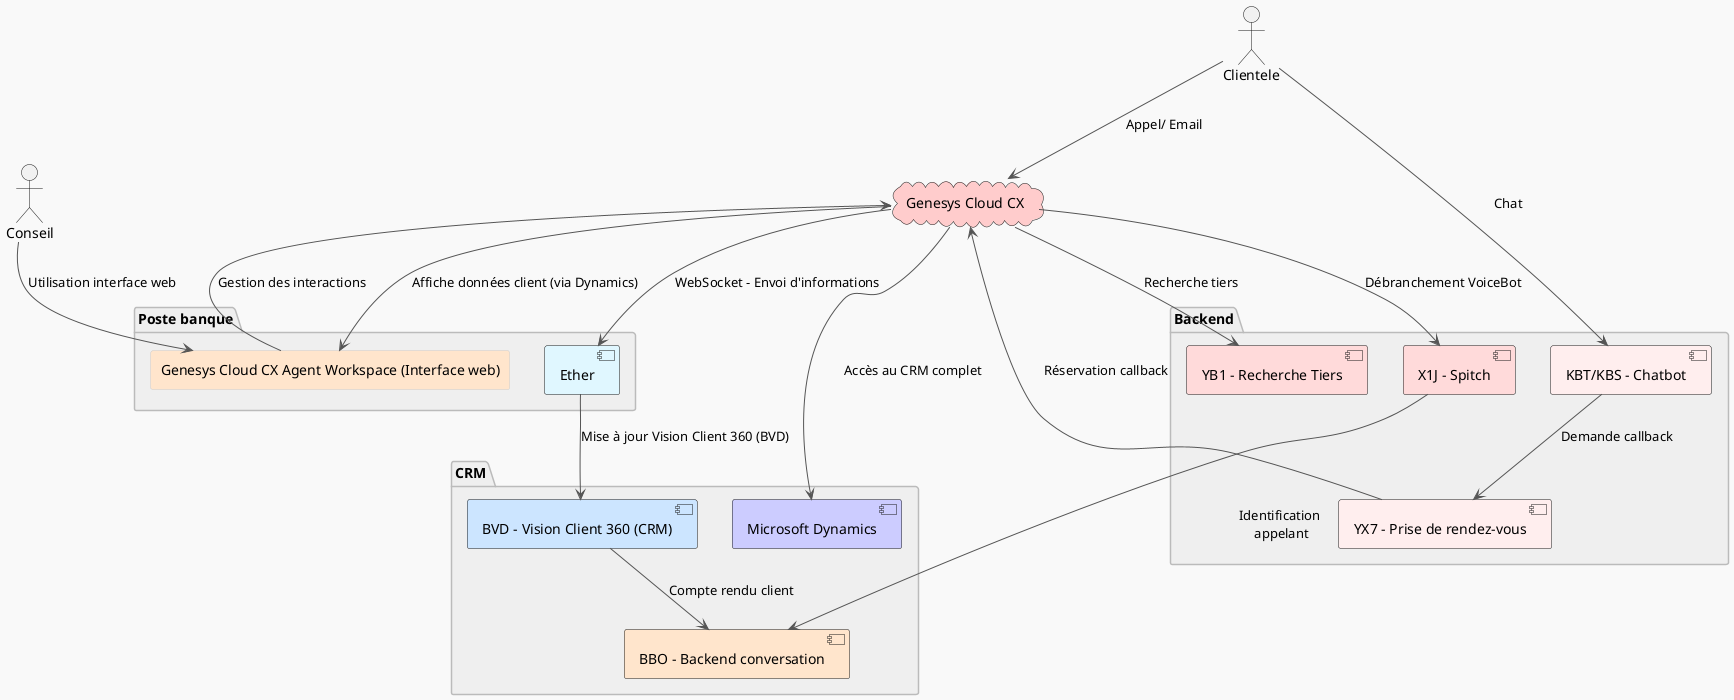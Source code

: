 @startuml
skinparam shadowing false
skinparam monochrome false
skinparam ArrowColor #555555
skinparam BackgroundColor #F9F9F9
skinparam FontName Arial
skinparam FontSize 15

skinparam rectangle {
  BackgroundColor #F7F7F7
  BorderColor #CCCCCC
}
skinparam package {
  BackgroundColor #EFEFEF
  BorderColor #BBBBBB
}

actor Clientele as clientele
actor Conseil as conseil

cloud "Genesys Cloud CX" as genesys #FFCCCC

package "Poste banque" {
  rectangle "Genesys Cloud CX Agent Workspace (Interface web)" as agent_workspace #FFE5CC
  component "Ether" as ether #E0F7FF
}

package "CRM" {
  component "BVD - Vision Client 360 (CRM)" as vision_client #CCE5FF
  component "Microsoft Dynamics" as dynamics #CCCCFF
  component "BBO - Backend conversation" as backend_conversation #FFE5CC
}

package "Backend" {
  component "KBT/KBS - Chatbot" as chatbot #FFEEEE
  component "YX7 - Prise de rendez-vous" as rendezvous #FFEEEE
  component "X1J - Spitch" as spitch #FFDADA
  component "YB1 - Recherche Tiers" as recherche_tiers #FFDADA
}

' Interactions clients et agents
clientele --> genesys : Appel/ Email
clientele --> chatbot : Chat
conseil --> agent_workspace : Utilisation interface web

' Interactions Agent Workspace et Genesys
agent_workspace --> genesys : Gestion des interactions
genesys --> agent_workspace : Affiche données client (via Dynamics)

' WebSocket communication
genesys --> ether : WebSocket - Envoi d'informations
ether --> vision_client : Mise à jour Vision Client 360 (BVD)

' Gestion des rendez-vous et callbacks
chatbot --> rendezvous : Demande callback
rendezvous --> genesys : Réservation callback

' Recherche et identification
genesys --> recherche_tiers : Recherche tiers
genesys --> spitch : Débranchement VoiceBot
spitch --> backend_conversation : Identification\n appelant

' Connexion avec CRM et Backend
genesys --> dynamics : Accès au CRM complet
vision_client --> backend_conversation : Compte rendu client

@enduml
